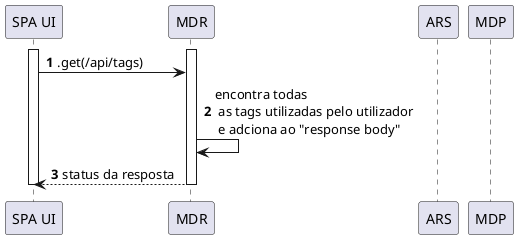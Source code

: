 @startuml
autonumber
'hide footbox

participant "SPA UI" as ui
participant "MDR" as mdr
participant "ARS" as ars
participant "MDP" as mdp

activate ui
activate mdr
ui->mdr: .get(/api/tags)
mdr->mdr: encontra todas \n as tags utilizadas pelo utilizador \n e adciona ao "response body"
mdr-->ui: status da resposta
deactivate ui
deactivate mdr
@enduml
